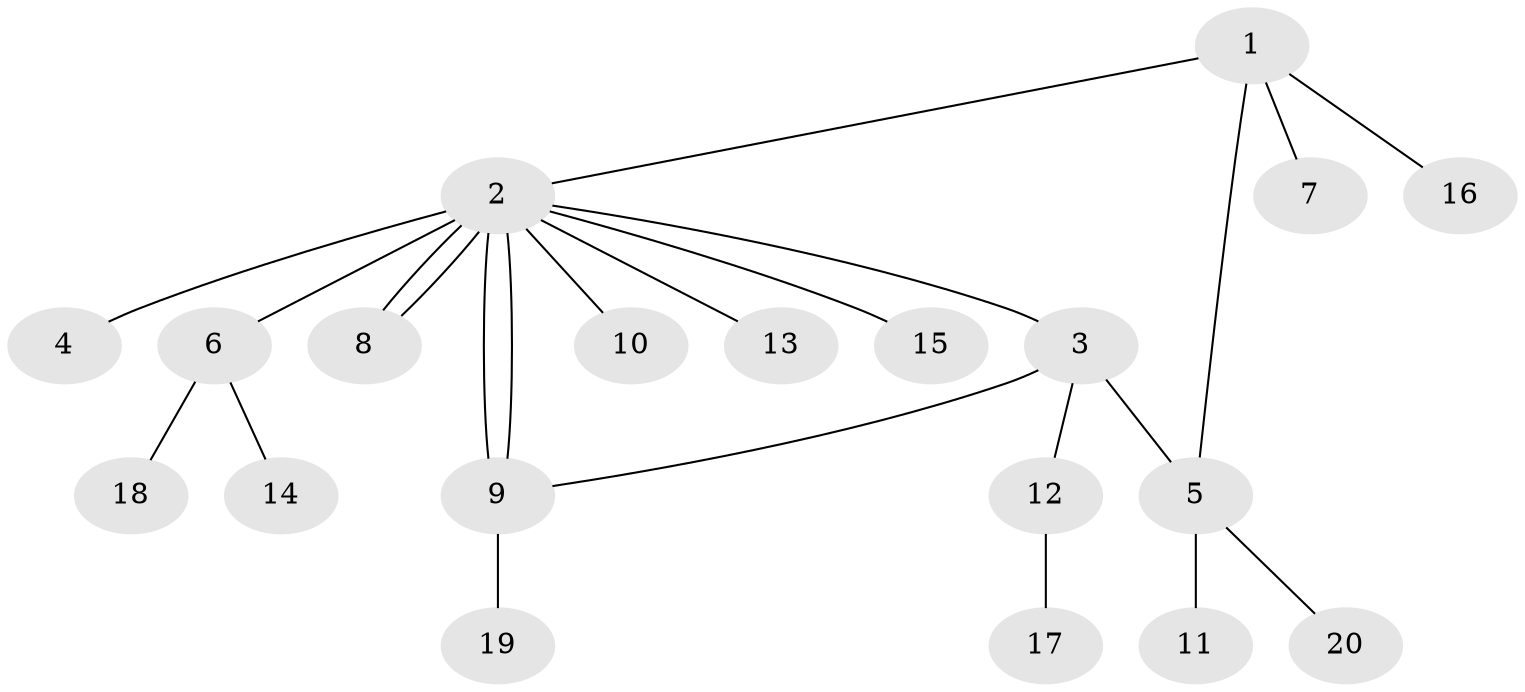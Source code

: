 // Generated by graph-tools (version 1.1) at 2025/46/02/15/25 05:46:28]
// undirected, 20 vertices, 23 edges
graph export_dot {
graph [start="1"]
  node [color=gray90,style=filled];
  1;
  2;
  3;
  4;
  5;
  6;
  7;
  8;
  9;
  10;
  11;
  12;
  13;
  14;
  15;
  16;
  17;
  18;
  19;
  20;
  1 -- 2;
  1 -- 5;
  1 -- 7;
  1 -- 16;
  2 -- 3;
  2 -- 4;
  2 -- 6;
  2 -- 8;
  2 -- 8;
  2 -- 9;
  2 -- 9;
  2 -- 10;
  2 -- 13;
  2 -- 15;
  3 -- 5;
  3 -- 9;
  3 -- 12;
  5 -- 11;
  5 -- 20;
  6 -- 14;
  6 -- 18;
  9 -- 19;
  12 -- 17;
}
